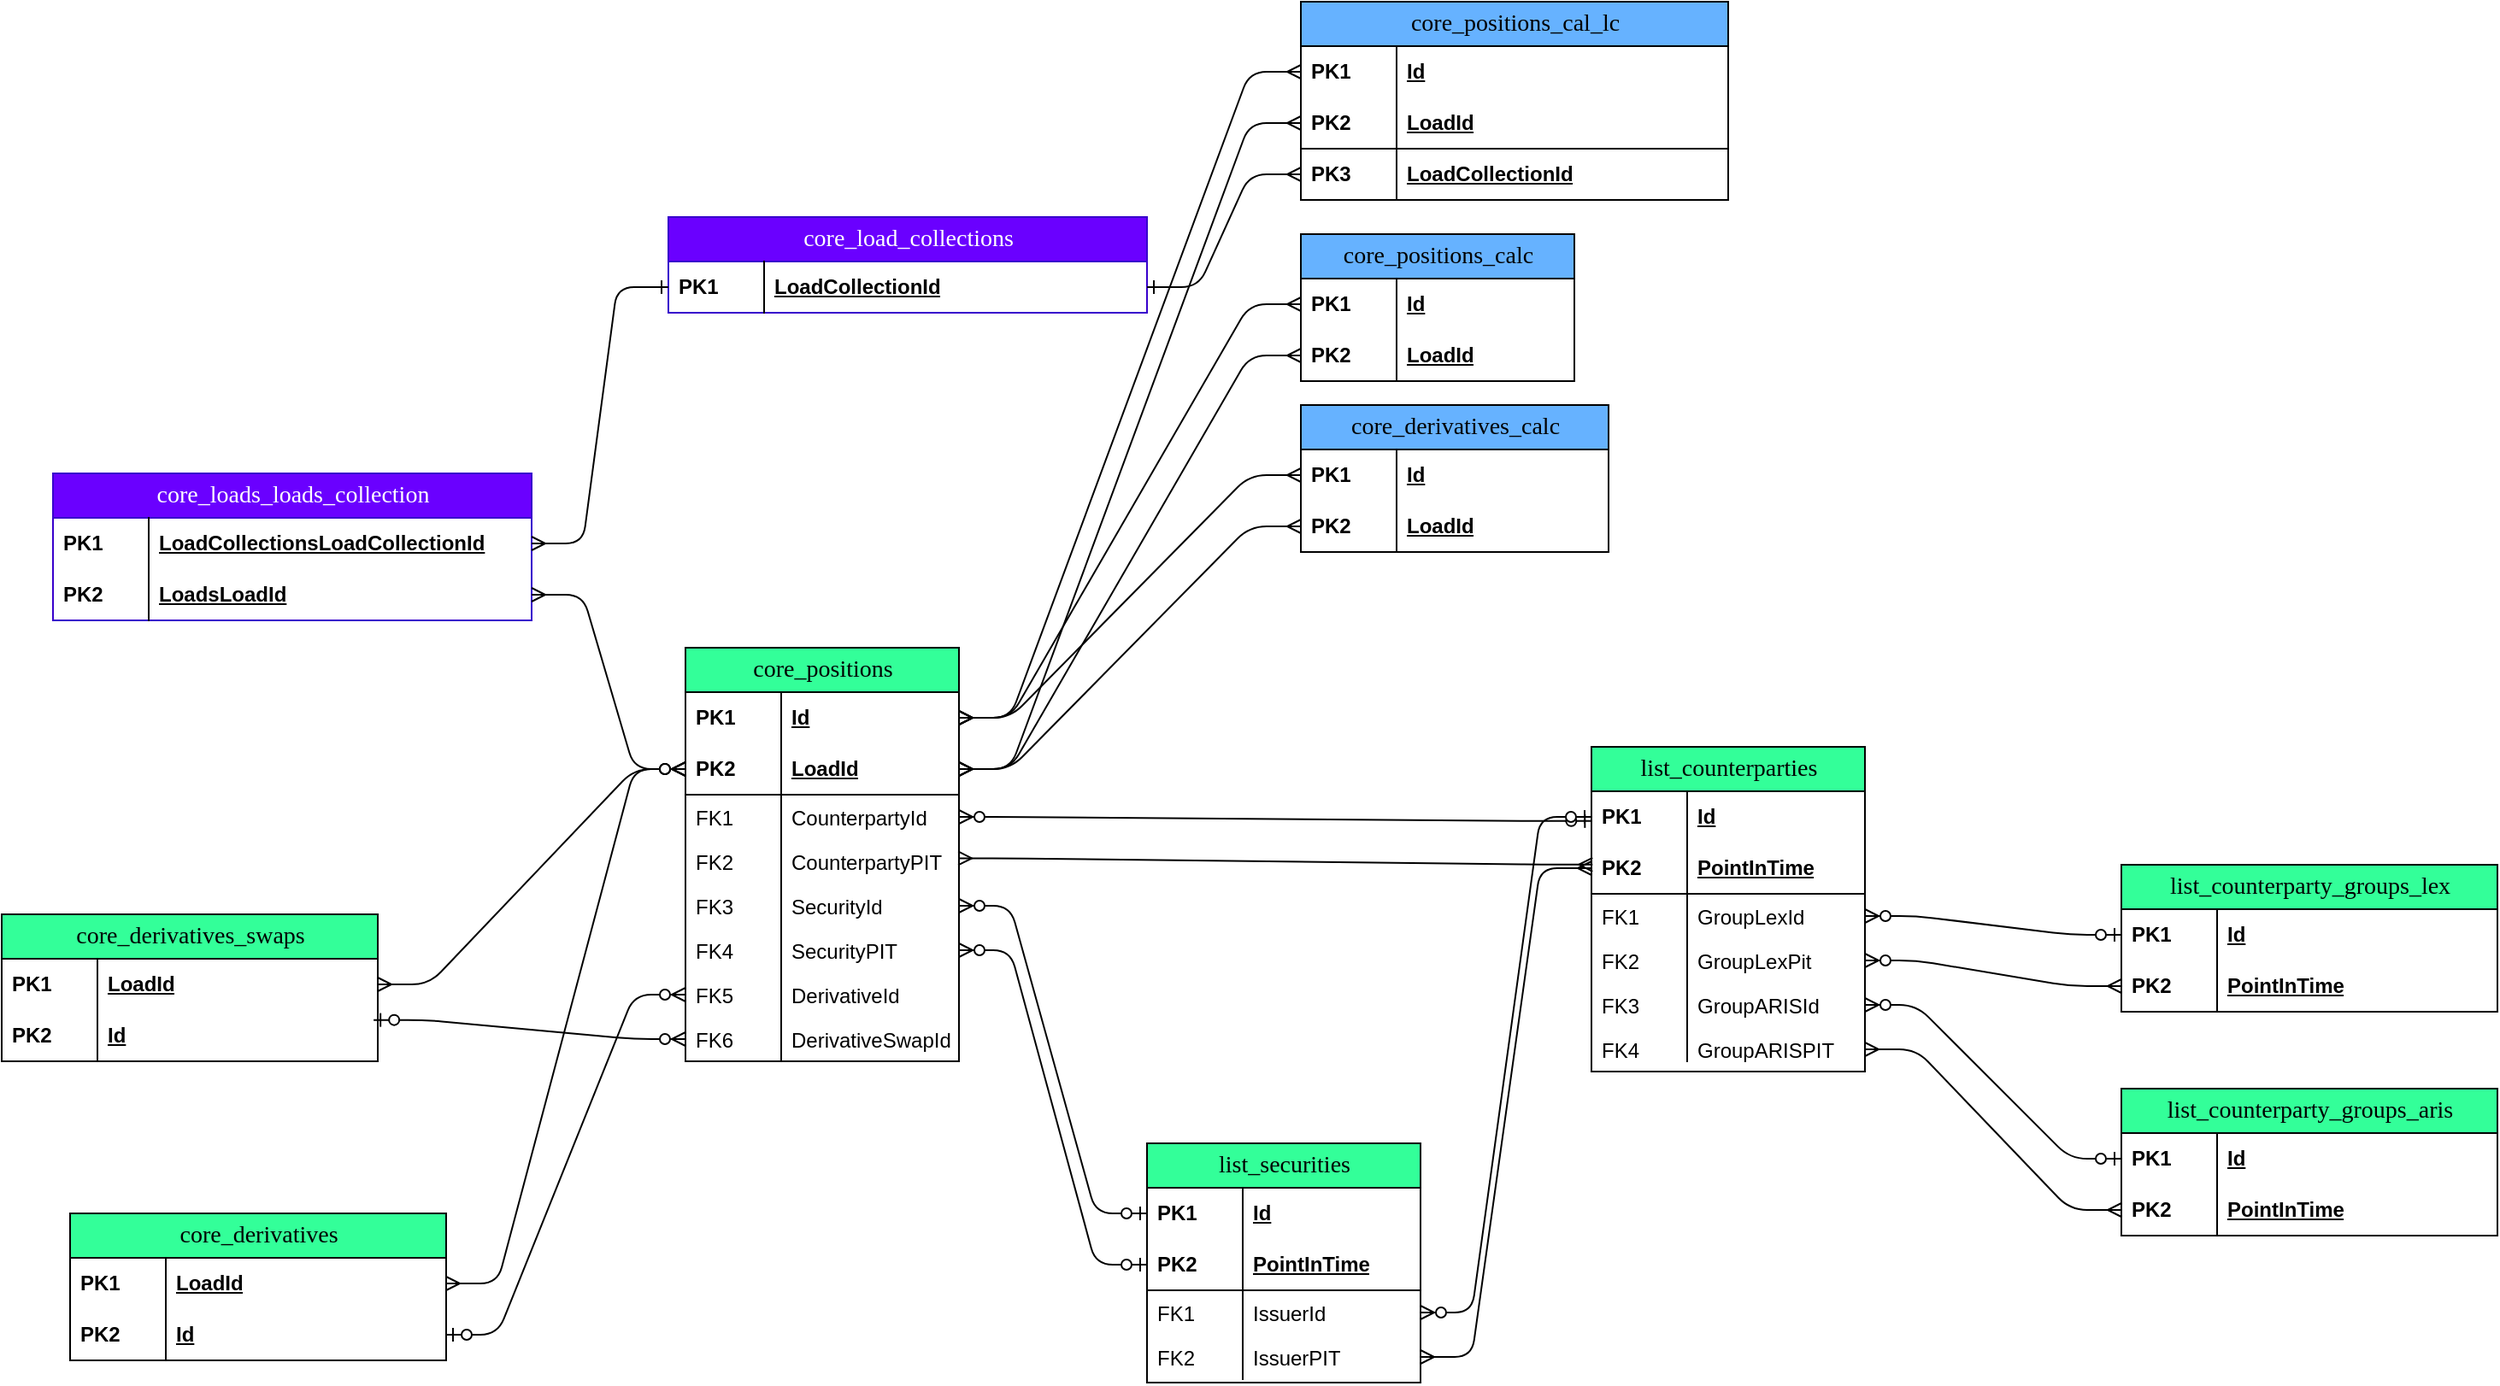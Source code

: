 <mxfile version="24.7.17">
  <diagram name="Page-1" id="e56a1550-8fbb-45ad-956c-1786394a9013">
    <mxGraphModel dx="1340" dy="2257" grid="1" gridSize="10" guides="1" tooltips="1" connect="1" arrows="1" fold="1" page="1" pageScale="1" pageWidth="1100" pageHeight="850" background="none" math="0" shadow="0">
      <root>
        <mxCell id="0" />
        <mxCell id="1" parent="0" />
        <mxCell id="2e49270ec7c68f3f-41" value="core_positions" style="swimlane;html=1;fontStyle=0;childLayout=stackLayout;horizontal=1;startSize=26;fillColor=#33FF99;horizontalStack=0;resizeParent=1;resizeLast=0;collapsible=1;marginBottom=0;swimlaneFillColor=#ffffff;align=center;rounded=0;shadow=0;comic=0;labelBackgroundColor=none;strokeWidth=1;fontFamily=Verdana;fontSize=14;fontColor=#000000;" parent="1" vertex="1">
          <mxGeometry x="1540" y="262" width="160" height="242" as="geometry" />
        </mxCell>
        <mxCell id="2e49270ec7c68f3f-42" value="Id" style="shape=partialRectangle;top=0;left=0;right=0;bottom=0;html=1;align=left;verticalAlign=middle;fillColor=none;spacingLeft=60;spacingRight=4;whiteSpace=wrap;overflow=hidden;rotatable=0;points=[[0,0.5],[1,0.5]];portConstraint=eastwest;dropTarget=0;fontStyle=5;fontColor=#000000;" parent="2e49270ec7c68f3f-41" vertex="1">
          <mxGeometry y="26" width="160" height="30" as="geometry" />
        </mxCell>
        <mxCell id="2e49270ec7c68f3f-43" value="PK1" style="shape=partialRectangle;fontStyle=1;top=0;left=0;bottom=0;html=1;fillColor=none;align=left;verticalAlign=middle;spacingLeft=4;spacingRight=4;whiteSpace=wrap;overflow=hidden;rotatable=0;points=[];portConstraint=eastwest;part=1;fontColor=#000000;" parent="2e49270ec7c68f3f-42" vertex="1" connectable="0">
          <mxGeometry width="56" height="30" as="geometry" />
        </mxCell>
        <mxCell id="2e49270ec7c68f3f-44" value="LoadId" style="shape=partialRectangle;top=0;left=0;right=0;bottom=1;html=1;align=left;verticalAlign=middle;fillColor=none;spacingLeft=60;spacingRight=4;whiteSpace=wrap;overflow=hidden;rotatable=0;points=[[0,0.5],[1,0.5]];portConstraint=eastwest;dropTarget=0;fontStyle=5;fontColor=#000000;" parent="2e49270ec7c68f3f-41" vertex="1">
          <mxGeometry y="56" width="160" height="30" as="geometry" />
        </mxCell>
        <mxCell id="2e49270ec7c68f3f-45" value="PK2" style="shape=partialRectangle;fontStyle=1;top=0;left=0;bottom=0;html=1;fillColor=none;align=left;verticalAlign=middle;spacingLeft=4;spacingRight=4;whiteSpace=wrap;overflow=hidden;rotatable=0;points=[];portConstraint=eastwest;part=1;fontColor=#000000;" parent="2e49270ec7c68f3f-44" vertex="1" connectable="0">
          <mxGeometry width="56" height="30" as="geometry" />
        </mxCell>
        <mxCell id="2e49270ec7c68f3f-46" value="CounterpartyId" style="shape=partialRectangle;top=0;left=0;right=0;bottom=0;html=1;align=left;verticalAlign=top;fillColor=none;spacingLeft=60;spacingRight=4;whiteSpace=wrap;overflow=hidden;rotatable=0;points=[[0,0.5],[1,0.5]];portConstraint=eastwest;dropTarget=0;fontColor=#000000;" parent="2e49270ec7c68f3f-41" vertex="1">
          <mxGeometry y="86" width="160" height="26" as="geometry" />
        </mxCell>
        <mxCell id="2e49270ec7c68f3f-47" value="FK1" style="shape=partialRectangle;top=0;left=0;bottom=0;html=1;fillColor=none;align=left;verticalAlign=top;spacingLeft=4;spacingRight=4;whiteSpace=wrap;overflow=hidden;rotatable=0;points=[];portConstraint=eastwest;part=1;fontColor=#000000;" parent="2e49270ec7c68f3f-46" vertex="1" connectable="0">
          <mxGeometry width="56" height="26" as="geometry" />
        </mxCell>
        <mxCell id="A28ZFPTotkePLK5dKC1e-8" value="CounterpartyPIT" style="shape=partialRectangle;top=0;left=0;right=0;bottom=0;html=1;align=left;verticalAlign=top;fillColor=none;spacingLeft=60;spacingRight=4;whiteSpace=wrap;overflow=hidden;rotatable=0;points=[[0,0.5],[1,0.5]];portConstraint=eastwest;dropTarget=0;fontColor=#000000;" parent="2e49270ec7c68f3f-41" vertex="1">
          <mxGeometry y="112" width="160" height="26" as="geometry" />
        </mxCell>
        <mxCell id="A28ZFPTotkePLK5dKC1e-9" value="FK2" style="shape=partialRectangle;top=0;left=0;bottom=0;html=1;fillColor=none;align=left;verticalAlign=top;spacingLeft=4;spacingRight=4;whiteSpace=wrap;overflow=hidden;rotatable=0;points=[];portConstraint=eastwest;part=1;fontColor=#000000;" parent="A28ZFPTotkePLK5dKC1e-8" vertex="1" connectable="0">
          <mxGeometry width="56" height="26" as="geometry" />
        </mxCell>
        <mxCell id="A28ZFPTotkePLK5dKC1e-10" value="SecurityId" style="shape=partialRectangle;top=0;left=0;right=0;bottom=0;html=1;align=left;verticalAlign=top;fillColor=none;spacingLeft=60;spacingRight=4;whiteSpace=wrap;overflow=hidden;rotatable=0;points=[[0,0.5],[1,0.5]];portConstraint=eastwest;dropTarget=0;fontColor=#000000;" parent="2e49270ec7c68f3f-41" vertex="1">
          <mxGeometry y="138" width="160" height="26" as="geometry" />
        </mxCell>
        <mxCell id="A28ZFPTotkePLK5dKC1e-11" value="FK3" style="shape=partialRectangle;top=0;left=0;bottom=0;html=1;fillColor=none;align=left;verticalAlign=top;spacingLeft=4;spacingRight=4;whiteSpace=wrap;overflow=hidden;rotatable=0;points=[];portConstraint=eastwest;part=1;fontColor=#000000;" parent="A28ZFPTotkePLK5dKC1e-10" vertex="1" connectable="0">
          <mxGeometry width="56" height="26" as="geometry" />
        </mxCell>
        <mxCell id="A28ZFPTotkePLK5dKC1e-12" value="SecurityPIT" style="shape=partialRectangle;top=0;left=0;right=0;bottom=0;html=1;align=left;verticalAlign=top;fillColor=none;spacingLeft=60;spacingRight=4;whiteSpace=wrap;overflow=hidden;rotatable=0;points=[[0,0.5],[1,0.5]];portConstraint=eastwest;dropTarget=0;fontColor=#000000;" parent="2e49270ec7c68f3f-41" vertex="1">
          <mxGeometry y="164" width="160" height="26" as="geometry" />
        </mxCell>
        <mxCell id="A28ZFPTotkePLK5dKC1e-13" value="FK4" style="shape=partialRectangle;top=0;left=0;bottom=0;html=1;fillColor=none;align=left;verticalAlign=top;spacingLeft=4;spacingRight=4;whiteSpace=wrap;overflow=hidden;rotatable=0;points=[];portConstraint=eastwest;part=1;fontColor=#000000;" parent="A28ZFPTotkePLK5dKC1e-12" vertex="1" connectable="0">
          <mxGeometry width="56" height="26" as="geometry" />
        </mxCell>
        <mxCell id="A28ZFPTotkePLK5dKC1e-14" value="DerivativeId" style="shape=partialRectangle;top=0;left=0;right=0;bottom=0;html=1;align=left;verticalAlign=top;fillColor=none;spacingLeft=60;spacingRight=4;whiteSpace=wrap;overflow=hidden;rotatable=0;points=[[0,0.5],[1,0.5]];portConstraint=eastwest;dropTarget=0;fontColor=#000000;" parent="2e49270ec7c68f3f-41" vertex="1">
          <mxGeometry y="190" width="160" height="26" as="geometry" />
        </mxCell>
        <mxCell id="A28ZFPTotkePLK5dKC1e-15" value="FK5" style="shape=partialRectangle;top=0;left=0;bottom=0;html=1;fillColor=none;align=left;verticalAlign=top;spacingLeft=4;spacingRight=4;whiteSpace=wrap;overflow=hidden;rotatable=0;points=[];portConstraint=eastwest;part=1;fontColor=#000000;" parent="A28ZFPTotkePLK5dKC1e-14" vertex="1" connectable="0">
          <mxGeometry width="56" height="26" as="geometry" />
        </mxCell>
        <mxCell id="A28ZFPTotkePLK5dKC1e-16" value="DerivativeSwapId" style="shape=partialRectangle;top=0;left=0;right=0;bottom=0;html=1;align=left;verticalAlign=top;fillColor=none;spacingLeft=60;spacingRight=4;whiteSpace=wrap;overflow=hidden;rotatable=0;points=[[0,0.5],[1,0.5]];portConstraint=eastwest;dropTarget=0;fontColor=#000000;" parent="2e49270ec7c68f3f-41" vertex="1">
          <mxGeometry y="216" width="160" height="26" as="geometry" />
        </mxCell>
        <mxCell id="A28ZFPTotkePLK5dKC1e-17" value="FK6" style="shape=partialRectangle;top=0;left=0;bottom=0;html=1;fillColor=none;align=left;verticalAlign=top;spacingLeft=4;spacingRight=4;whiteSpace=wrap;overflow=hidden;rotatable=0;points=[];portConstraint=eastwest;part=1;fontColor=#000000;" parent="A28ZFPTotkePLK5dKC1e-16" vertex="1" connectable="0">
          <mxGeometry width="56" height="26" as="geometry" />
        </mxCell>
        <mxCell id="A28ZFPTotkePLK5dKC1e-28" value="list_counterparties" style="swimlane;html=1;fontStyle=0;childLayout=stackLayout;horizontal=1;startSize=26;fillColor=#33FF99;horizontalStack=0;resizeParent=1;resizeLast=0;collapsible=1;marginBottom=0;swimlaneFillColor=#ffffff;align=center;rounded=0;shadow=0;comic=0;labelBackgroundColor=none;strokeWidth=1;fontFamily=Verdana;fontSize=14;fontColor=#000000;" parent="1" vertex="1">
          <mxGeometry x="2070" y="320" width="160" height="190" as="geometry" />
        </mxCell>
        <mxCell id="A28ZFPTotkePLK5dKC1e-29" value="Id" style="shape=partialRectangle;top=0;left=0;right=0;bottom=0;html=1;align=left;verticalAlign=middle;fillColor=none;spacingLeft=60;spacingRight=4;whiteSpace=wrap;overflow=hidden;rotatable=0;points=[[0,0.5],[1,0.5]];portConstraint=eastwest;dropTarget=0;fontStyle=5;fontColor=#000000;" parent="A28ZFPTotkePLK5dKC1e-28" vertex="1">
          <mxGeometry y="26" width="160" height="30" as="geometry" />
        </mxCell>
        <mxCell id="A28ZFPTotkePLK5dKC1e-30" value="PK1" style="shape=partialRectangle;fontStyle=1;top=0;left=0;bottom=0;html=1;fillColor=none;align=left;verticalAlign=middle;spacingLeft=4;spacingRight=4;whiteSpace=wrap;overflow=hidden;rotatable=0;points=[];portConstraint=eastwest;part=1;fontColor=#000000;" parent="A28ZFPTotkePLK5dKC1e-29" vertex="1" connectable="0">
          <mxGeometry width="56" height="30" as="geometry" />
        </mxCell>
        <mxCell id="A28ZFPTotkePLK5dKC1e-31" value="PointInTime" style="shape=partialRectangle;top=0;left=0;right=0;bottom=1;html=1;align=left;verticalAlign=middle;fillColor=none;spacingLeft=60;spacingRight=4;whiteSpace=wrap;overflow=hidden;rotatable=0;points=[[0,0.5],[1,0.5]];portConstraint=eastwest;dropTarget=0;fontStyle=5;fontColor=#000000;" parent="A28ZFPTotkePLK5dKC1e-28" vertex="1">
          <mxGeometry y="56" width="160" height="30" as="geometry" />
        </mxCell>
        <mxCell id="A28ZFPTotkePLK5dKC1e-32" value="PK2" style="shape=partialRectangle;fontStyle=1;top=0;left=0;bottom=0;html=1;fillColor=none;align=left;verticalAlign=middle;spacingLeft=4;spacingRight=4;whiteSpace=wrap;overflow=hidden;rotatable=0;points=[];portConstraint=eastwest;part=1;fontColor=#000000;" parent="A28ZFPTotkePLK5dKC1e-31" vertex="1" connectable="0">
          <mxGeometry width="56" height="30" as="geometry" />
        </mxCell>
        <mxCell id="A28ZFPTotkePLK5dKC1e-33" value="GroupLexId" style="shape=partialRectangle;top=0;left=0;right=0;bottom=0;html=1;align=left;verticalAlign=top;fillColor=none;spacingLeft=60;spacingRight=4;whiteSpace=wrap;overflow=hidden;rotatable=0;points=[[0,0.5],[1,0.5]];portConstraint=eastwest;dropTarget=0;fontColor=#000000;" parent="A28ZFPTotkePLK5dKC1e-28" vertex="1">
          <mxGeometry y="86" width="160" height="26" as="geometry" />
        </mxCell>
        <mxCell id="A28ZFPTotkePLK5dKC1e-34" value="FK1" style="shape=partialRectangle;top=0;left=0;bottom=0;html=1;fillColor=none;align=left;verticalAlign=top;spacingLeft=4;spacingRight=4;whiteSpace=wrap;overflow=hidden;rotatable=0;points=[];portConstraint=eastwest;part=1;fontColor=#000000;" parent="A28ZFPTotkePLK5dKC1e-33" vertex="1" connectable="0">
          <mxGeometry width="56" height="26" as="geometry" />
        </mxCell>
        <mxCell id="A28ZFPTotkePLK5dKC1e-35" value="GroupLexPit" style="shape=partialRectangle;top=0;left=0;right=0;bottom=0;html=1;align=left;verticalAlign=top;fillColor=none;spacingLeft=60;spacingRight=4;whiteSpace=wrap;overflow=hidden;rotatable=0;points=[[0,0.5],[1,0.5]];portConstraint=eastwest;dropTarget=0;fontColor=#000000;" parent="A28ZFPTotkePLK5dKC1e-28" vertex="1">
          <mxGeometry y="112" width="160" height="26" as="geometry" />
        </mxCell>
        <mxCell id="A28ZFPTotkePLK5dKC1e-36" value="FK2" style="shape=partialRectangle;top=0;left=0;bottom=0;html=1;fillColor=none;align=left;verticalAlign=top;spacingLeft=4;spacingRight=4;whiteSpace=wrap;overflow=hidden;rotatable=0;points=[];portConstraint=eastwest;part=1;fontColor=#000000;" parent="A28ZFPTotkePLK5dKC1e-35" vertex="1" connectable="0">
          <mxGeometry width="56" height="26" as="geometry" />
        </mxCell>
        <mxCell id="A28ZFPTotkePLK5dKC1e-37" value="GroupARISId" style="shape=partialRectangle;top=0;left=0;right=0;bottom=0;html=1;align=left;verticalAlign=top;fillColor=none;spacingLeft=60;spacingRight=4;whiteSpace=wrap;overflow=hidden;rotatable=0;points=[[0,0.5],[1,0.5]];portConstraint=eastwest;dropTarget=0;fontColor=#000000;" parent="A28ZFPTotkePLK5dKC1e-28" vertex="1">
          <mxGeometry y="138" width="160" height="26" as="geometry" />
        </mxCell>
        <mxCell id="A28ZFPTotkePLK5dKC1e-38" value="FK3" style="shape=partialRectangle;top=0;left=0;bottom=0;html=1;fillColor=none;align=left;verticalAlign=top;spacingLeft=4;spacingRight=4;whiteSpace=wrap;overflow=hidden;rotatable=0;points=[];portConstraint=eastwest;part=1;fontColor=#000000;" parent="A28ZFPTotkePLK5dKC1e-37" vertex="1" connectable="0">
          <mxGeometry width="56" height="26" as="geometry" />
        </mxCell>
        <mxCell id="A28ZFPTotkePLK5dKC1e-39" value="GroupARISPIT" style="shape=partialRectangle;top=0;left=0;right=0;bottom=0;html=1;align=left;verticalAlign=top;fillColor=none;spacingLeft=60;spacingRight=4;whiteSpace=wrap;overflow=hidden;rotatable=0;points=[[0,0.5],[1,0.5]];portConstraint=eastwest;dropTarget=0;fontColor=#000000;" parent="A28ZFPTotkePLK5dKC1e-28" vertex="1">
          <mxGeometry y="164" width="160" height="26" as="geometry" />
        </mxCell>
        <mxCell id="A28ZFPTotkePLK5dKC1e-40" value="FK4" style="shape=partialRectangle;top=0;left=0;bottom=0;html=1;fillColor=none;align=left;verticalAlign=top;spacingLeft=4;spacingRight=4;whiteSpace=wrap;overflow=hidden;rotatable=0;points=[];portConstraint=eastwest;part=1;fontColor=#000000;" parent="A28ZFPTotkePLK5dKC1e-39" vertex="1" connectable="0">
          <mxGeometry width="56" height="20" as="geometry" />
        </mxCell>
        <mxCell id="A28ZFPTotkePLK5dKC1e-45" value="" style="edgeStyle=entityRelationEdgeStyle;html=1;endArrow=ERzeroToMany;startArrow=ERzeroToOne;labelBackgroundColor=none;fontFamily=Verdana;fontSize=14;fontColor=#000000;entryX=1;entryY=0.5;entryDx=0;entryDy=0;exitX=0.001;exitY=0.581;exitDx=0;exitDy=0;exitPerimeter=0;" parent="1" source="A28ZFPTotkePLK5dKC1e-29" target="2e49270ec7c68f3f-46" edge="1">
          <mxGeometry width="100" height="100" relative="1" as="geometry">
            <mxPoint x="2010" y="361" as="sourcePoint" />
            <mxPoint x="1710" y="397" as="targetPoint" />
            <Array as="points">
              <mxPoint x="1990" y="320" />
            </Array>
          </mxGeometry>
        </mxCell>
        <mxCell id="A28ZFPTotkePLK5dKC1e-46" value="" style="edgeStyle=entityRelationEdgeStyle;html=1;endArrow=ERmany;startArrow=ERmany;labelBackgroundColor=none;fontFamily=Verdana;fontSize=14;fontColor=#000000;entryX=0.997;entryY=0.432;entryDx=0;entryDy=0;exitX=0.004;exitY=0.43;exitDx=0;exitDy=0;entryPerimeter=0;exitPerimeter=0;endFill=0;startFill=0;" parent="1" source="A28ZFPTotkePLK5dKC1e-31" target="A28ZFPTotkePLK5dKC1e-8" edge="1">
          <mxGeometry width="100" height="100" relative="1" as="geometry">
            <mxPoint x="2130" y="331" as="sourcePoint" />
            <mxPoint x="1710" y="371" as="targetPoint" />
            <Array as="points">
              <mxPoint x="2000" y="330" />
            </Array>
          </mxGeometry>
        </mxCell>
        <mxCell id="A28ZFPTotkePLK5dKC1e-47" value="list_counterparty_groups_lex" style="swimlane;html=1;fontStyle=0;childLayout=stackLayout;horizontal=1;startSize=26;fillColor=#33FF99;horizontalStack=0;resizeParent=1;resizeLast=0;collapsible=1;marginBottom=0;swimlaneFillColor=#ffffff;align=center;rounded=0;shadow=0;comic=0;labelBackgroundColor=none;strokeWidth=1;fontFamily=Verdana;fontSize=14;fontColor=#000000;" parent="1" vertex="1">
          <mxGeometry x="2380" y="389" width="220" height="86" as="geometry" />
        </mxCell>
        <mxCell id="A28ZFPTotkePLK5dKC1e-48" value="Id" style="shape=partialRectangle;top=0;left=0;right=0;bottom=0;html=1;align=left;verticalAlign=middle;fillColor=none;spacingLeft=60;spacingRight=4;whiteSpace=wrap;overflow=hidden;rotatable=0;points=[[0,0.5],[1,0.5]];portConstraint=eastwest;dropTarget=0;fontStyle=5;fontColor=#000000;" parent="A28ZFPTotkePLK5dKC1e-47" vertex="1">
          <mxGeometry y="26" width="220" height="30" as="geometry" />
        </mxCell>
        <mxCell id="A28ZFPTotkePLK5dKC1e-49" value="PK1" style="shape=partialRectangle;fontStyle=1;top=0;left=0;bottom=0;html=1;fillColor=none;align=left;verticalAlign=middle;spacingLeft=4;spacingRight=4;whiteSpace=wrap;overflow=hidden;rotatable=0;points=[];portConstraint=eastwest;part=1;fontColor=#000000;" parent="A28ZFPTotkePLK5dKC1e-48" vertex="1" connectable="0">
          <mxGeometry width="56" height="30" as="geometry" />
        </mxCell>
        <mxCell id="A28ZFPTotkePLK5dKC1e-50" value="PointInTime" style="shape=partialRectangle;top=0;left=0;right=0;bottom=1;html=1;align=left;verticalAlign=middle;fillColor=none;spacingLeft=60;spacingRight=4;whiteSpace=wrap;overflow=hidden;rotatable=0;points=[[0,0.5],[1,0.5]];portConstraint=eastwest;dropTarget=0;fontStyle=5;fontColor=#000000;" parent="A28ZFPTotkePLK5dKC1e-47" vertex="1">
          <mxGeometry y="56" width="220" height="30" as="geometry" />
        </mxCell>
        <mxCell id="A28ZFPTotkePLK5dKC1e-51" value="PK2" style="shape=partialRectangle;fontStyle=1;top=0;left=0;bottom=0;html=1;fillColor=none;align=left;verticalAlign=middle;spacingLeft=4;spacingRight=4;whiteSpace=wrap;overflow=hidden;rotatable=0;points=[];portConstraint=eastwest;part=1;fontColor=#000000;" parent="A28ZFPTotkePLK5dKC1e-50" vertex="1" connectable="0">
          <mxGeometry width="56" height="30" as="geometry" />
        </mxCell>
        <mxCell id="A28ZFPTotkePLK5dKC1e-60" value="" style="edgeStyle=entityRelationEdgeStyle;html=1;endArrow=ERzeroToMany;startArrow=ERzeroToOne;labelBackgroundColor=none;fontFamily=Verdana;fontSize=14;fontColor=#000000;entryX=1;entryY=0.5;entryDx=0;entryDy=0;exitX=0;exitY=0.5;exitDx=0;exitDy=0;" parent="1" source="A28ZFPTotkePLK5dKC1e-48" target="A28ZFPTotkePLK5dKC1e-33" edge="1">
          <mxGeometry width="100" height="100" relative="1" as="geometry">
            <mxPoint x="2270" y="210" as="sourcePoint" />
            <mxPoint x="2040" y="214" as="targetPoint" />
            <Array as="points">
              <mxPoint x="2330" y="173" />
            </Array>
          </mxGeometry>
        </mxCell>
        <mxCell id="A28ZFPTotkePLK5dKC1e-61" value="" style="edgeStyle=entityRelationEdgeStyle;html=1;endArrow=ERzeroToMany;startArrow=ERmany;labelBackgroundColor=none;fontFamily=Verdana;fontSize=14;fontColor=#000000;entryX=1;entryY=0.5;entryDx=0;entryDy=0;exitX=0;exitY=0.5;exitDx=0;exitDy=0;startFill=0;" parent="1" source="A28ZFPTotkePLK5dKC1e-50" target="A28ZFPTotkePLK5dKC1e-35" edge="1">
          <mxGeometry width="100" height="100" relative="1" as="geometry">
            <mxPoint x="2440" y="619" as="sourcePoint" />
            <mxPoint x="2150" y="602" as="targetPoint" />
            <Array as="points">
              <mxPoint x="2390" y="362" />
            </Array>
          </mxGeometry>
        </mxCell>
        <mxCell id="A28ZFPTotkePLK5dKC1e-62" value="list_counterparty_groups_aris" style="swimlane;html=1;fontStyle=0;childLayout=stackLayout;horizontal=1;startSize=26;fillColor=#33FF99;horizontalStack=0;resizeParent=1;resizeLast=0;collapsible=1;marginBottom=0;swimlaneFillColor=#ffffff;align=center;rounded=0;shadow=0;comic=0;labelBackgroundColor=none;strokeWidth=1;fontFamily=Verdana;fontSize=14;fontColor=#000000;" parent="1" vertex="1">
          <mxGeometry x="2380" y="520" width="220" height="86" as="geometry" />
        </mxCell>
        <mxCell id="A28ZFPTotkePLK5dKC1e-63" value="Id" style="shape=partialRectangle;top=0;left=0;right=0;bottom=0;html=1;align=left;verticalAlign=middle;fillColor=none;spacingLeft=60;spacingRight=4;whiteSpace=wrap;overflow=hidden;rotatable=0;points=[[0,0.5],[1,0.5]];portConstraint=eastwest;dropTarget=0;fontStyle=5;fontColor=#000000;" parent="A28ZFPTotkePLK5dKC1e-62" vertex="1">
          <mxGeometry y="26" width="220" height="30" as="geometry" />
        </mxCell>
        <mxCell id="A28ZFPTotkePLK5dKC1e-64" value="PK1" style="shape=partialRectangle;fontStyle=1;top=0;left=0;bottom=0;html=1;fillColor=none;align=left;verticalAlign=middle;spacingLeft=4;spacingRight=4;whiteSpace=wrap;overflow=hidden;rotatable=0;points=[];portConstraint=eastwest;part=1;fontColor=#000000;" parent="A28ZFPTotkePLK5dKC1e-63" vertex="1" connectable="0">
          <mxGeometry width="56" height="30" as="geometry" />
        </mxCell>
        <mxCell id="A28ZFPTotkePLK5dKC1e-65" value="PointInTime" style="shape=partialRectangle;top=0;left=0;right=0;bottom=1;html=1;align=left;verticalAlign=middle;fillColor=none;spacingLeft=60;spacingRight=4;whiteSpace=wrap;overflow=hidden;rotatable=0;points=[[0,0.5],[1,0.5]];portConstraint=eastwest;dropTarget=0;fontStyle=5;fontColor=#000000;" parent="A28ZFPTotkePLK5dKC1e-62" vertex="1">
          <mxGeometry y="56" width="220" height="30" as="geometry" />
        </mxCell>
        <mxCell id="A28ZFPTotkePLK5dKC1e-66" value="PK2" style="shape=partialRectangle;fontStyle=1;top=0;left=0;bottom=0;html=1;fillColor=none;align=left;verticalAlign=middle;spacingLeft=4;spacingRight=4;whiteSpace=wrap;overflow=hidden;rotatable=0;points=[];portConstraint=eastwest;part=1;fontColor=#000000;" parent="A28ZFPTotkePLK5dKC1e-65" vertex="1" connectable="0">
          <mxGeometry width="56" height="30" as="geometry" />
        </mxCell>
        <mxCell id="A28ZFPTotkePLK5dKC1e-67" value="" style="edgeStyle=entityRelationEdgeStyle;html=1;endArrow=ERzeroToMany;startArrow=ERzeroToOne;labelBackgroundColor=none;fontFamily=Verdana;fontSize=14;fontColor=#000000;entryX=1;entryY=0.5;entryDx=0;entryDy=0;exitX=0;exitY=0.5;exitDx=0;exitDy=0;" parent="1" source="A28ZFPTotkePLK5dKC1e-63" target="A28ZFPTotkePLK5dKC1e-37" edge="1">
          <mxGeometry width="100" height="100" relative="1" as="geometry">
            <mxPoint x="2390" y="470" as="sourcePoint" />
            <mxPoint x="2100" y="449" as="targetPoint" />
            <Array as="points">
              <mxPoint x="2400" y="372" />
            </Array>
          </mxGeometry>
        </mxCell>
        <mxCell id="A28ZFPTotkePLK5dKC1e-68" value="" style="edgeStyle=entityRelationEdgeStyle;html=1;endArrow=ERmany;startArrow=ERmany;labelBackgroundColor=none;fontFamily=Verdana;fontSize=14;fontColor=#000000;entryX=1;entryY=0.5;entryDx=0;entryDy=0;exitX=0;exitY=0.5;exitDx=0;exitDy=0;endFill=0;startFill=0;" parent="1" source="A28ZFPTotkePLK5dKC1e-65" target="A28ZFPTotkePLK5dKC1e-39" edge="1">
          <mxGeometry width="100" height="100" relative="1" as="geometry">
            <mxPoint x="2390" y="571" as="sourcePoint" />
            <mxPoint x="2100" y="475" as="targetPoint" />
            <Array as="points">
              <mxPoint x="2410" y="382" />
            </Array>
          </mxGeometry>
        </mxCell>
        <mxCell id="A28ZFPTotkePLK5dKC1e-69" value="list_securities" style="swimlane;html=1;fontStyle=0;childLayout=stackLayout;horizontal=1;startSize=26;fillColor=#33FF99;horizontalStack=0;resizeParent=1;resizeLast=0;collapsible=1;marginBottom=0;swimlaneFillColor=#ffffff;align=center;rounded=0;shadow=0;comic=0;labelBackgroundColor=none;strokeWidth=1;fontFamily=Verdana;fontSize=14;fontColor=#000000;" parent="1" vertex="1">
          <mxGeometry x="1810" y="552" width="160" height="140" as="geometry" />
        </mxCell>
        <mxCell id="A28ZFPTotkePLK5dKC1e-70" value="Id" style="shape=partialRectangle;top=0;left=0;right=0;bottom=0;html=1;align=left;verticalAlign=middle;fillColor=none;spacingLeft=60;spacingRight=4;whiteSpace=wrap;overflow=hidden;rotatable=0;points=[[0,0.5],[1,0.5]];portConstraint=eastwest;dropTarget=0;fontStyle=5;fontColor=#000000;" parent="A28ZFPTotkePLK5dKC1e-69" vertex="1">
          <mxGeometry y="26" width="160" height="30" as="geometry" />
        </mxCell>
        <mxCell id="A28ZFPTotkePLK5dKC1e-71" value="PK1" style="shape=partialRectangle;fontStyle=1;top=0;left=0;bottom=0;html=1;fillColor=none;align=left;verticalAlign=middle;spacingLeft=4;spacingRight=4;whiteSpace=wrap;overflow=hidden;rotatable=0;points=[];portConstraint=eastwest;part=1;fontColor=#000000;" parent="A28ZFPTotkePLK5dKC1e-70" vertex="1" connectable="0">
          <mxGeometry width="56" height="30" as="geometry" />
        </mxCell>
        <mxCell id="A28ZFPTotkePLK5dKC1e-72" value="PointInTime" style="shape=partialRectangle;top=0;left=0;right=0;bottom=1;html=1;align=left;verticalAlign=middle;fillColor=none;spacingLeft=60;spacingRight=4;whiteSpace=wrap;overflow=hidden;rotatable=0;points=[[0,0.5],[1,0.5]];portConstraint=eastwest;dropTarget=0;fontStyle=5;fontColor=#000000;" parent="A28ZFPTotkePLK5dKC1e-69" vertex="1">
          <mxGeometry y="56" width="160" height="30" as="geometry" />
        </mxCell>
        <mxCell id="A28ZFPTotkePLK5dKC1e-73" value="PK2" style="shape=partialRectangle;fontStyle=1;top=0;left=0;bottom=0;html=1;fillColor=none;align=left;verticalAlign=middle;spacingLeft=4;spacingRight=4;whiteSpace=wrap;overflow=hidden;rotatable=0;points=[];portConstraint=eastwest;part=1;fontColor=#000000;" parent="A28ZFPTotkePLK5dKC1e-72" vertex="1" connectable="0">
          <mxGeometry width="56" height="30" as="geometry" />
        </mxCell>
        <mxCell id="A28ZFPTotkePLK5dKC1e-74" value="IssuerId" style="shape=partialRectangle;top=0;left=0;right=0;bottom=0;html=1;align=left;verticalAlign=top;fillColor=none;spacingLeft=60;spacingRight=4;whiteSpace=wrap;overflow=hidden;rotatable=0;points=[[0,0.5],[1,0.5]];portConstraint=eastwest;dropTarget=0;fontColor=#000000;" parent="A28ZFPTotkePLK5dKC1e-69" vertex="1">
          <mxGeometry y="86" width="160" height="26" as="geometry" />
        </mxCell>
        <mxCell id="A28ZFPTotkePLK5dKC1e-75" value="FK1" style="shape=partialRectangle;top=0;left=0;bottom=0;html=1;fillColor=none;align=left;verticalAlign=top;spacingLeft=4;spacingRight=4;whiteSpace=wrap;overflow=hidden;rotatable=0;points=[];portConstraint=eastwest;part=1;fontColor=#000000;" parent="A28ZFPTotkePLK5dKC1e-74" vertex="1" connectable="0">
          <mxGeometry width="56" height="26" as="geometry" />
        </mxCell>
        <mxCell id="A28ZFPTotkePLK5dKC1e-76" value="IssuerPIT" style="shape=partialRectangle;top=0;left=0;right=0;bottom=0;html=1;align=left;verticalAlign=top;fillColor=none;spacingLeft=60;spacingRight=4;whiteSpace=wrap;overflow=hidden;rotatable=0;points=[[0,0.5],[1,0.5]];portConstraint=eastwest;dropTarget=0;fontColor=#000000;" parent="A28ZFPTotkePLK5dKC1e-69" vertex="1">
          <mxGeometry y="112" width="160" height="26" as="geometry" />
        </mxCell>
        <mxCell id="A28ZFPTotkePLK5dKC1e-77" value="FK2" style="shape=partialRectangle;top=0;left=0;bottom=0;html=1;fillColor=none;align=left;verticalAlign=top;spacingLeft=4;spacingRight=4;whiteSpace=wrap;overflow=hidden;rotatable=0;points=[];portConstraint=eastwest;part=1;fontColor=#000000;" parent="A28ZFPTotkePLK5dKC1e-76" vertex="1" connectable="0">
          <mxGeometry width="56" height="26" as="geometry" />
        </mxCell>
        <mxCell id="A28ZFPTotkePLK5dKC1e-82" value="" style="edgeStyle=entityRelationEdgeStyle;html=1;endArrow=ERzeroToMany;startArrow=ERzeroToOne;labelBackgroundColor=none;fontFamily=Verdana;fontSize=14;fontColor=#000000;entryX=1;entryY=0.5;entryDx=0;entryDy=0;exitX=0;exitY=0.5;exitDx=0;exitDy=0;" parent="1" source="A28ZFPTotkePLK5dKC1e-70" target="A28ZFPTotkePLK5dKC1e-10" edge="1">
          <mxGeometry width="100" height="100" relative="1" as="geometry">
            <mxPoint x="1970" y="430" as="sourcePoint" />
            <mxPoint x="1740" y="434" as="targetPoint" />
            <Array as="points">
              <mxPoint x="2030" y="393" />
            </Array>
          </mxGeometry>
        </mxCell>
        <mxCell id="A28ZFPTotkePLK5dKC1e-83" value="" style="edgeStyle=entityRelationEdgeStyle;html=1;endArrow=ERzeroToMany;startArrow=ERzeroToOne;labelBackgroundColor=none;fontFamily=Verdana;fontSize=14;fontColor=#000000;entryX=1;entryY=0.5;entryDx=0;entryDy=0;exitX=0;exitY=0.5;exitDx=0;exitDy=0;" parent="1" source="A28ZFPTotkePLK5dKC1e-72" target="A28ZFPTotkePLK5dKC1e-12" edge="1">
          <mxGeometry width="100" height="100" relative="1" as="geometry">
            <mxPoint x="1780" y="607" as="sourcePoint" />
            <mxPoint x="1710" y="423" as="targetPoint" />
            <Array as="points">
              <mxPoint x="2040" y="403" />
            </Array>
          </mxGeometry>
        </mxCell>
        <mxCell id="A28ZFPTotkePLK5dKC1e-84" value="" style="edgeStyle=entityRelationEdgeStyle;html=1;endArrow=ERzeroToMany;startArrow=ERzeroToOne;labelBackgroundColor=none;fontFamily=Verdana;fontSize=14;fontColor=#000000;exitX=0;exitY=0.5;exitDx=0;exitDy=0;" parent="1" source="A28ZFPTotkePLK5dKC1e-29" target="A28ZFPTotkePLK5dKC1e-74" edge="1">
          <mxGeometry width="100" height="100" relative="1" as="geometry">
            <mxPoint x="1820" y="603" as="sourcePoint" />
            <mxPoint x="1710" y="423" as="targetPoint" />
            <Array as="points">
              <mxPoint x="2040" y="403" />
            </Array>
          </mxGeometry>
        </mxCell>
        <mxCell id="A28ZFPTotkePLK5dKC1e-85" value="" style="edgeStyle=entityRelationEdgeStyle;html=1;endArrow=ERmany;startArrow=ERmany;labelBackgroundColor=none;fontFamily=Verdana;fontSize=14;fontColor=#000000;entryX=1;entryY=0.5;entryDx=0;entryDy=0;exitX=0;exitY=0.5;exitDx=0;exitDy=0;endFill=0;startFill=0;" parent="1" source="A28ZFPTotkePLK5dKC1e-31" target="A28ZFPTotkePLK5dKC1e-76" edge="1">
          <mxGeometry width="100" height="100" relative="1" as="geometry">
            <mxPoint x="2040" y="371" as="sourcePoint" />
            <mxPoint x="1980" y="603" as="targetPoint" />
            <Array as="points">
              <mxPoint x="2050" y="413" />
            </Array>
          </mxGeometry>
        </mxCell>
        <mxCell id="A28ZFPTotkePLK5dKC1e-86" value="core_derivatives_swaps" style="swimlane;html=1;fontStyle=0;childLayout=stackLayout;horizontal=1;startSize=26;fillColor=#33FF99;horizontalStack=0;resizeParent=1;resizeLast=0;collapsible=1;marginBottom=0;swimlaneFillColor=#ffffff;align=center;rounded=0;shadow=0;comic=0;labelBackgroundColor=none;strokeWidth=1;fontFamily=Verdana;fontSize=14;fontColor=#000000;" parent="1" vertex="1">
          <mxGeometry x="1140" y="418" width="220" height="86" as="geometry" />
        </mxCell>
        <mxCell id="A28ZFPTotkePLK5dKC1e-87" value="LoadId" style="shape=partialRectangle;top=0;left=0;right=0;bottom=0;html=1;align=left;verticalAlign=middle;fillColor=none;spacingLeft=60;spacingRight=4;whiteSpace=wrap;overflow=hidden;rotatable=0;points=[[0,0.5],[1,0.5]];portConstraint=eastwest;dropTarget=0;fontStyle=5;fontColor=#000000;" parent="A28ZFPTotkePLK5dKC1e-86" vertex="1">
          <mxGeometry y="26" width="220" height="30" as="geometry" />
        </mxCell>
        <mxCell id="A28ZFPTotkePLK5dKC1e-88" value="PK1" style="shape=partialRectangle;fontStyle=1;top=0;left=0;bottom=0;html=1;fillColor=none;align=left;verticalAlign=middle;spacingLeft=4;spacingRight=4;whiteSpace=wrap;overflow=hidden;rotatable=0;points=[];portConstraint=eastwest;part=1;fontColor=#000000;" parent="A28ZFPTotkePLK5dKC1e-87" vertex="1" connectable="0">
          <mxGeometry width="56" height="30" as="geometry" />
        </mxCell>
        <mxCell id="A28ZFPTotkePLK5dKC1e-89" value="Id" style="shape=partialRectangle;top=0;left=0;right=0;bottom=1;html=1;align=left;verticalAlign=middle;fillColor=none;spacingLeft=60;spacingRight=4;whiteSpace=wrap;overflow=hidden;rotatable=0;points=[[0,0.5],[1,0.5]];portConstraint=eastwest;dropTarget=0;fontStyle=5;fontColor=#000000;" parent="A28ZFPTotkePLK5dKC1e-86" vertex="1">
          <mxGeometry y="56" width="220" height="30" as="geometry" />
        </mxCell>
        <mxCell id="A28ZFPTotkePLK5dKC1e-90" value="PK2" style="shape=partialRectangle;fontStyle=1;top=0;left=0;bottom=0;html=1;fillColor=none;align=left;verticalAlign=middle;spacingLeft=4;spacingRight=4;whiteSpace=wrap;overflow=hidden;rotatable=0;points=[];portConstraint=eastwest;part=1;fontColor=#000000;" parent="A28ZFPTotkePLK5dKC1e-89" vertex="1" connectable="0">
          <mxGeometry width="56" height="30" as="geometry" />
        </mxCell>
        <mxCell id="A28ZFPTotkePLK5dKC1e-95" value="" style="edgeStyle=entityRelationEdgeStyle;html=1;endArrow=ERzeroToMany;startArrow=ERzeroToOne;labelBackgroundColor=none;fontFamily=Verdana;fontSize=14;fontColor=#000000;entryX=0;entryY=0.5;entryDx=0;entryDy=0;exitX=0.989;exitY=0.194;exitDx=0;exitDy=0;exitPerimeter=0;" parent="1" source="A28ZFPTotkePLK5dKC1e-89" target="A28ZFPTotkePLK5dKC1e-16" edge="1">
          <mxGeometry width="100" height="100" relative="1" as="geometry">
            <mxPoint x="1660" y="799" as="sourcePoint" />
            <mxPoint x="1550" y="619" as="targetPoint" />
            <Array as="points">
              <mxPoint x="1880" y="599" />
            </Array>
          </mxGeometry>
        </mxCell>
        <mxCell id="A28ZFPTotkePLK5dKC1e-96" value="" style="edgeStyle=entityRelationEdgeStyle;html=1;endArrow=ERzeroToMany;startArrow=ERmany;labelBackgroundColor=none;fontFamily=Verdana;fontSize=14;fontColor=#000000;entryX=0;entryY=0.5;entryDx=0;entryDy=0;exitX=1;exitY=0.5;exitDx=0;exitDy=0;startFill=0;" parent="1" source="A28ZFPTotkePLK5dKC1e-87" target="2e49270ec7c68f3f-44" edge="1">
          <mxGeometry width="100" height="100" relative="1" as="geometry">
            <mxPoint x="1409" y="410" as="sourcePoint" />
            <mxPoint x="1550" y="475" as="targetPoint" />
            <Array as="points">
              <mxPoint x="1890" y="609" />
            </Array>
          </mxGeometry>
        </mxCell>
        <mxCell id="A28ZFPTotkePLK5dKC1e-106" value="core_derivatives" style="swimlane;html=1;fontStyle=0;childLayout=stackLayout;horizontal=1;startSize=26;fillColor=#33FF99;horizontalStack=0;resizeParent=1;resizeLast=0;collapsible=1;marginBottom=0;swimlaneFillColor=#ffffff;align=center;rounded=0;shadow=0;comic=0;labelBackgroundColor=none;strokeWidth=1;fontFamily=Verdana;fontSize=14;fontColor=#000000;" parent="1" vertex="1">
          <mxGeometry x="1180" y="593" width="220" height="86" as="geometry" />
        </mxCell>
        <mxCell id="A28ZFPTotkePLK5dKC1e-107" value="LoadId" style="shape=partialRectangle;top=0;left=0;right=0;bottom=0;html=1;align=left;verticalAlign=middle;fillColor=none;spacingLeft=60;spacingRight=4;whiteSpace=wrap;overflow=hidden;rotatable=0;points=[[0,0.5],[1,0.5]];portConstraint=eastwest;dropTarget=0;fontStyle=5;fontColor=#000000;" parent="A28ZFPTotkePLK5dKC1e-106" vertex="1">
          <mxGeometry y="26" width="220" height="30" as="geometry" />
        </mxCell>
        <mxCell id="A28ZFPTotkePLK5dKC1e-108" value="PK1" style="shape=partialRectangle;fontStyle=1;top=0;left=0;bottom=0;html=1;fillColor=none;align=left;verticalAlign=middle;spacingLeft=4;spacingRight=4;whiteSpace=wrap;overflow=hidden;rotatable=0;points=[];portConstraint=eastwest;part=1;fontColor=#000000;" parent="A28ZFPTotkePLK5dKC1e-107" vertex="1" connectable="0">
          <mxGeometry width="56" height="30" as="geometry" />
        </mxCell>
        <mxCell id="A28ZFPTotkePLK5dKC1e-109" value="Id" style="shape=partialRectangle;top=0;left=0;right=0;bottom=1;html=1;align=left;verticalAlign=middle;fillColor=none;spacingLeft=60;spacingRight=4;whiteSpace=wrap;overflow=hidden;rotatable=0;points=[[0,0.5],[1,0.5]];portConstraint=eastwest;dropTarget=0;fontStyle=5;fontColor=#000000;" parent="A28ZFPTotkePLK5dKC1e-106" vertex="1">
          <mxGeometry y="56" width="220" height="30" as="geometry" />
        </mxCell>
        <mxCell id="A28ZFPTotkePLK5dKC1e-110" value="PK2" style="shape=partialRectangle;fontStyle=1;top=0;left=0;bottom=0;html=1;fillColor=none;align=left;verticalAlign=middle;spacingLeft=4;spacingRight=4;whiteSpace=wrap;overflow=hidden;rotatable=0;points=[];portConstraint=eastwest;part=1;fontColor=#000000;" parent="A28ZFPTotkePLK5dKC1e-109" vertex="1" connectable="0">
          <mxGeometry width="56" height="30" as="geometry" />
        </mxCell>
        <mxCell id="A28ZFPTotkePLK5dKC1e-111" value="" style="edgeStyle=entityRelationEdgeStyle;html=1;endArrow=ERzeroToMany;startArrow=ERmany;labelBackgroundColor=none;fontFamily=Verdana;fontSize=14;fontColor=#000000;entryX=0;entryY=0.5;entryDx=0;entryDy=0;exitX=1;exitY=0.5;exitDx=0;exitDy=0;startFill=0;" parent="1" source="A28ZFPTotkePLK5dKC1e-107" target="2e49270ec7c68f3f-44" edge="1">
          <mxGeometry width="100" height="100" relative="1" as="geometry">
            <mxPoint x="1370" y="469" as="sourcePoint" />
            <mxPoint x="1550" y="343" as="targetPoint" />
            <Array as="points">
              <mxPoint x="1900" y="619" />
            </Array>
          </mxGeometry>
        </mxCell>
        <mxCell id="A28ZFPTotkePLK5dKC1e-112" value="" style="edgeStyle=entityRelationEdgeStyle;html=1;endArrow=ERzeroToMany;startArrow=ERzeroToOne;labelBackgroundColor=none;fontFamily=Verdana;fontSize=14;fontColor=#000000;entryX=0;entryY=0.5;entryDx=0;entryDy=0;exitX=1;exitY=0.5;exitDx=0;exitDy=0;" parent="1" source="A28ZFPTotkePLK5dKC1e-109" target="A28ZFPTotkePLK5dKC1e-14" edge="1">
          <mxGeometry width="100" height="100" relative="1" as="geometry">
            <mxPoint x="1368" y="490" as="sourcePoint" />
            <mxPoint x="1550" y="501" as="targetPoint" />
            <Array as="points">
              <mxPoint x="1890" y="609" />
            </Array>
          </mxGeometry>
        </mxCell>
        <mxCell id="A28ZFPTotkePLK5dKC1e-113" value="core_positions_calc" style="swimlane;html=1;fontStyle=0;childLayout=stackLayout;horizontal=1;startSize=26;fillColor=#66B2FF;horizontalStack=0;resizeParent=1;resizeLast=0;collapsible=1;marginBottom=0;swimlaneFillColor=#ffffff;align=center;rounded=0;shadow=0;comic=0;labelBackgroundColor=none;strokeWidth=1;fontFamily=Verdana;fontSize=14;fontColor=#000000;" parent="1" vertex="1">
          <mxGeometry x="1900" y="20" width="160" height="86" as="geometry" />
        </mxCell>
        <mxCell id="A28ZFPTotkePLK5dKC1e-114" value="Id" style="shape=partialRectangle;top=0;left=0;right=0;bottom=0;html=1;align=left;verticalAlign=middle;fillColor=none;spacingLeft=60;spacingRight=4;whiteSpace=wrap;overflow=hidden;rotatable=0;points=[[0,0.5],[1,0.5]];portConstraint=eastwest;dropTarget=0;fontStyle=5;fontColor=#000000;" parent="A28ZFPTotkePLK5dKC1e-113" vertex="1">
          <mxGeometry y="26" width="160" height="30" as="geometry" />
        </mxCell>
        <mxCell id="A28ZFPTotkePLK5dKC1e-115" value="PK1" style="shape=partialRectangle;fontStyle=1;top=0;left=0;bottom=0;html=1;fillColor=none;align=left;verticalAlign=middle;spacingLeft=4;spacingRight=4;whiteSpace=wrap;overflow=hidden;rotatable=0;points=[];portConstraint=eastwest;part=1;fontColor=#000000;" parent="A28ZFPTotkePLK5dKC1e-114" vertex="1" connectable="0">
          <mxGeometry width="56" height="30" as="geometry" />
        </mxCell>
        <mxCell id="A28ZFPTotkePLK5dKC1e-116" value="LoadId" style="shape=partialRectangle;top=0;left=0;right=0;bottom=1;html=1;align=left;verticalAlign=middle;fillColor=none;spacingLeft=60;spacingRight=4;whiteSpace=wrap;overflow=hidden;rotatable=0;points=[[0,0.5],[1,0.5]];portConstraint=eastwest;dropTarget=0;fontStyle=5;fontColor=#000000;" parent="A28ZFPTotkePLK5dKC1e-113" vertex="1">
          <mxGeometry y="56" width="160" height="30" as="geometry" />
        </mxCell>
        <mxCell id="A28ZFPTotkePLK5dKC1e-117" value="PK2" style="shape=partialRectangle;fontStyle=1;top=0;left=0;bottom=0;html=1;fillColor=none;align=left;verticalAlign=middle;spacingLeft=4;spacingRight=4;whiteSpace=wrap;overflow=hidden;rotatable=0;points=[];portConstraint=eastwest;part=1;fontColor=#000000;" parent="A28ZFPTotkePLK5dKC1e-116" vertex="1" connectable="0">
          <mxGeometry width="56" height="30" as="geometry" />
        </mxCell>
        <mxCell id="A28ZFPTotkePLK5dKC1e-130" value="" style="edgeStyle=entityRelationEdgeStyle;html=1;endArrow=ERmany;startArrow=ERmany;labelBackgroundColor=none;fontFamily=Verdana;fontSize=14;fontColor=#000000;entryX=1;entryY=0.5;entryDx=0;entryDy=0;exitX=0;exitY=0.5;exitDx=0;exitDy=0;startFill=0;endFill=0;" parent="1" source="A28ZFPTotkePLK5dKC1e-114" target="2e49270ec7c68f3f-42" edge="1">
          <mxGeometry width="100" height="100" relative="1" as="geometry">
            <mxPoint x="2120" y="232" as="sourcePoint" />
            <mxPoint x="1750" y="230" as="targetPoint" />
            <Array as="points">
              <mxPoint x="2040" y="189" />
              <mxPoint x="1900" y="60" />
              <mxPoint x="1900" y="60" />
            </Array>
          </mxGeometry>
        </mxCell>
        <mxCell id="A28ZFPTotkePLK5dKC1e-132" value="" style="edgeStyle=entityRelationEdgeStyle;html=1;endArrow=ERmany;startArrow=ERmany;labelBackgroundColor=none;fontFamily=Verdana;fontSize=14;fontColor=#000000;entryX=1;entryY=0.5;entryDx=0;entryDy=0;exitX=0;exitY=0.5;exitDx=0;exitDy=0;startFill=0;endFill=0;" parent="1" source="A28ZFPTotkePLK5dKC1e-116" target="2e49270ec7c68f3f-44" edge="1">
          <mxGeometry width="100" height="100" relative="1" as="geometry">
            <mxPoint x="1910" y="71" as="sourcePoint" />
            <mxPoint x="1710" y="313" as="targetPoint" />
            <Array as="points">
              <mxPoint x="2050" y="199" />
              <mxPoint x="1910" y="70" />
              <mxPoint x="1910" y="70" />
            </Array>
          </mxGeometry>
        </mxCell>
        <mxCell id="A28ZFPTotkePLK5dKC1e-133" value="core_derivatives_calc" style="swimlane;html=1;fontStyle=0;childLayout=stackLayout;horizontal=1;startSize=26;fillColor=#66B2FF;horizontalStack=0;resizeParent=1;resizeLast=0;collapsible=1;marginBottom=0;swimlaneFillColor=#ffffff;align=center;rounded=0;shadow=0;comic=0;labelBackgroundColor=none;strokeWidth=1;fontFamily=Verdana;fontSize=14;fontColor=#000000;" parent="1" vertex="1">
          <mxGeometry x="1900" y="120" width="180" height="86" as="geometry" />
        </mxCell>
        <mxCell id="A28ZFPTotkePLK5dKC1e-134" value="Id" style="shape=partialRectangle;top=0;left=0;right=0;bottom=0;html=1;align=left;verticalAlign=middle;fillColor=none;spacingLeft=60;spacingRight=4;whiteSpace=wrap;overflow=hidden;rotatable=0;points=[[0,0.5],[1,0.5]];portConstraint=eastwest;dropTarget=0;fontStyle=5;fontColor=#000000;" parent="A28ZFPTotkePLK5dKC1e-133" vertex="1">
          <mxGeometry y="26" width="180" height="30" as="geometry" />
        </mxCell>
        <mxCell id="A28ZFPTotkePLK5dKC1e-135" value="PK1" style="shape=partialRectangle;fontStyle=1;top=0;left=0;bottom=0;html=1;fillColor=none;align=left;verticalAlign=middle;spacingLeft=4;spacingRight=4;whiteSpace=wrap;overflow=hidden;rotatable=0;points=[];portConstraint=eastwest;part=1;fontColor=#000000;" parent="A28ZFPTotkePLK5dKC1e-134" vertex="1" connectable="0">
          <mxGeometry width="56" height="30" as="geometry" />
        </mxCell>
        <mxCell id="A28ZFPTotkePLK5dKC1e-136" value="LoadId" style="shape=partialRectangle;top=0;left=0;right=0;bottom=1;html=1;align=left;verticalAlign=middle;fillColor=none;spacingLeft=60;spacingRight=4;whiteSpace=wrap;overflow=hidden;rotatable=0;points=[[0,0.5],[1,0.5]];portConstraint=eastwest;dropTarget=0;fontStyle=5;fontColor=#000000;" parent="A28ZFPTotkePLK5dKC1e-133" vertex="1">
          <mxGeometry y="56" width="180" height="30" as="geometry" />
        </mxCell>
        <mxCell id="A28ZFPTotkePLK5dKC1e-137" value="PK2" style="shape=partialRectangle;fontStyle=1;top=0;left=0;bottom=0;html=1;fillColor=none;align=left;verticalAlign=middle;spacingLeft=4;spacingRight=4;whiteSpace=wrap;overflow=hidden;rotatable=0;points=[];portConstraint=eastwest;part=1;fontColor=#000000;" parent="A28ZFPTotkePLK5dKC1e-136" vertex="1" connectable="0">
          <mxGeometry width="56" height="30" as="geometry" />
        </mxCell>
        <mxCell id="A28ZFPTotkePLK5dKC1e-138" value="" style="edgeStyle=entityRelationEdgeStyle;html=1;endArrow=ERmany;startArrow=ERmany;labelBackgroundColor=none;fontFamily=Verdana;fontSize=14;fontColor=#000000;entryX=1;entryY=0.5;entryDx=0;entryDy=0;exitX=0;exitY=0.5;exitDx=0;exitDy=0;startFill=0;endFill=0;" parent="1" source="A28ZFPTotkePLK5dKC1e-134" target="2e49270ec7c68f3f-42" edge="1">
          <mxGeometry width="100" height="100" relative="1" as="geometry">
            <mxPoint x="1910" y="71" as="sourcePoint" />
            <mxPoint x="1710" y="313" as="targetPoint" />
            <Array as="points">
              <mxPoint x="2050" y="199" />
              <mxPoint x="1910" y="70" />
              <mxPoint x="1910" y="70" />
            </Array>
          </mxGeometry>
        </mxCell>
        <mxCell id="A28ZFPTotkePLK5dKC1e-139" value="" style="edgeStyle=entityRelationEdgeStyle;html=1;endArrow=ERmany;startArrow=ERmany;labelBackgroundColor=none;fontFamily=Verdana;fontSize=14;fontColor=#000000;entryX=1;entryY=0.5;entryDx=0;entryDy=0;exitX=0;exitY=0.5;exitDx=0;exitDy=0;startFill=0;endFill=0;" parent="1" source="A28ZFPTotkePLK5dKC1e-136" target="2e49270ec7c68f3f-44" edge="1">
          <mxGeometry width="100" height="100" relative="1" as="geometry">
            <mxPoint x="1910" y="171" as="sourcePoint" />
            <mxPoint x="1710" y="313" as="targetPoint" />
            <Array as="points">
              <mxPoint x="2060" y="209" />
              <mxPoint x="1920" y="80" />
              <mxPoint x="1920" y="80" />
            </Array>
          </mxGeometry>
        </mxCell>
        <mxCell id="A28ZFPTotkePLK5dKC1e-140" value="core_load_collections" style="swimlane;html=1;fontStyle=0;childLayout=stackLayout;horizontal=1;startSize=26;fillColor=#6a00ff;horizontalStack=0;resizeParent=1;resizeLast=0;collapsible=1;marginBottom=0;swimlaneFillColor=#ffffff;align=center;rounded=0;shadow=0;comic=0;labelBackgroundColor=none;strokeWidth=1;fontFamily=Verdana;fontSize=14;fontColor=#ffffff;strokeColor=#3700CC;" parent="1" vertex="1">
          <mxGeometry x="1530" y="10" width="280" height="56" as="geometry" />
        </mxCell>
        <mxCell id="A28ZFPTotkePLK5dKC1e-141" value="LoadCollectionId" style="shape=partialRectangle;top=0;left=0;right=0;bottom=0;html=1;align=left;verticalAlign=middle;fillColor=none;spacingLeft=60;spacingRight=4;whiteSpace=wrap;overflow=hidden;rotatable=0;points=[[0,0.5],[1,0.5]];portConstraint=eastwest;dropTarget=0;fontStyle=5;fontColor=#000000;" parent="A28ZFPTotkePLK5dKC1e-140" vertex="1">
          <mxGeometry y="26" width="280" height="30" as="geometry" />
        </mxCell>
        <mxCell id="A28ZFPTotkePLK5dKC1e-142" value="PK1" style="shape=partialRectangle;fontStyle=1;top=0;left=0;bottom=0;html=1;fillColor=none;align=left;verticalAlign=middle;spacingLeft=4;spacingRight=4;whiteSpace=wrap;overflow=hidden;rotatable=0;points=[];portConstraint=eastwest;part=1;fontColor=#000000;" parent="A28ZFPTotkePLK5dKC1e-141" vertex="1" connectable="0">
          <mxGeometry width="56" height="30" as="geometry" />
        </mxCell>
        <mxCell id="fyqObjzKwlAZLFUVmyfU-1" value="core_loads_loads_collection" style="swimlane;html=1;fontStyle=0;childLayout=stackLayout;horizontal=1;startSize=26;fillColor=#6a00ff;horizontalStack=0;resizeParent=1;resizeLast=0;collapsible=1;marginBottom=0;swimlaneFillColor=#ffffff;align=center;rounded=0;shadow=0;comic=0;labelBackgroundColor=none;strokeWidth=1;fontFamily=Verdana;fontSize=14;fontColor=#ffffff;strokeColor=#3700CC;" vertex="1" parent="1">
          <mxGeometry x="1170" y="160" width="280" height="86" as="geometry" />
        </mxCell>
        <mxCell id="fyqObjzKwlAZLFUVmyfU-2" value="LoadCollectionsLoadCollectionId" style="shape=partialRectangle;top=0;left=0;right=0;bottom=0;html=1;align=left;verticalAlign=middle;fillColor=none;spacingLeft=60;spacingRight=4;whiteSpace=wrap;overflow=hidden;rotatable=0;points=[[0,0.5],[1,0.5]];portConstraint=eastwest;dropTarget=0;fontStyle=5;fontColor=#000000;" vertex="1" parent="fyqObjzKwlAZLFUVmyfU-1">
          <mxGeometry y="26" width="280" height="30" as="geometry" />
        </mxCell>
        <mxCell id="fyqObjzKwlAZLFUVmyfU-3" value="PK1" style="shape=partialRectangle;fontStyle=1;top=0;left=0;bottom=0;html=1;fillColor=none;align=left;verticalAlign=middle;spacingLeft=4;spacingRight=4;whiteSpace=wrap;overflow=hidden;rotatable=0;points=[];portConstraint=eastwest;part=1;fontColor=#000000;" vertex="1" connectable="0" parent="fyqObjzKwlAZLFUVmyfU-2">
          <mxGeometry width="56" height="30" as="geometry" />
        </mxCell>
        <mxCell id="fyqObjzKwlAZLFUVmyfU-4" value="LoadsLoadId" style="shape=partialRectangle;top=0;left=0;right=0;bottom=0;html=1;align=left;verticalAlign=middle;fillColor=none;spacingLeft=60;spacingRight=4;whiteSpace=wrap;overflow=hidden;rotatable=0;points=[[0,0.5],[1,0.5]];portConstraint=eastwest;dropTarget=0;fontStyle=5;fontColor=#000000;" vertex="1" parent="fyqObjzKwlAZLFUVmyfU-1">
          <mxGeometry y="56" width="280" height="30" as="geometry" />
        </mxCell>
        <mxCell id="fyqObjzKwlAZLFUVmyfU-5" value="PK2" style="shape=partialRectangle;fontStyle=1;top=0;left=0;bottom=0;html=1;fillColor=none;align=left;verticalAlign=middle;spacingLeft=4;spacingRight=4;whiteSpace=wrap;overflow=hidden;rotatable=0;points=[];portConstraint=eastwest;part=1;fontColor=#000000;" vertex="1" connectable="0" parent="fyqObjzKwlAZLFUVmyfU-4">
          <mxGeometry width="56" height="30" as="geometry" />
        </mxCell>
        <mxCell id="fyqObjzKwlAZLFUVmyfU-6" value="" style="edgeStyle=entityRelationEdgeStyle;html=1;endArrow=ERzeroToMany;startArrow=ERmany;labelBackgroundColor=none;fontFamily=Verdana;fontSize=14;fontColor=#000000;entryX=0;entryY=0.5;entryDx=0;entryDy=0;exitX=1;exitY=0.5;exitDx=0;exitDy=0;startFill=0;" edge="1" parent="1" source="fyqObjzKwlAZLFUVmyfU-4" target="2e49270ec7c68f3f-44">
          <mxGeometry width="100" height="100" relative="1" as="geometry">
            <mxPoint x="1310" y="406" as="sourcePoint" />
            <mxPoint x="1490" y="280" as="targetPoint" />
            <Array as="points">
              <mxPoint x="1840" y="556" />
            </Array>
          </mxGeometry>
        </mxCell>
        <mxCell id="fyqObjzKwlAZLFUVmyfU-7" value="" style="edgeStyle=entityRelationEdgeStyle;html=1;endArrow=ERone;startArrow=ERmany;labelBackgroundColor=none;fontFamily=Verdana;fontSize=14;fontColor=#000000;entryX=0;entryY=0.5;entryDx=0;entryDy=0;exitX=1;exitY=0.5;exitDx=0;exitDy=0;startFill=0;endFill=0;" edge="1" parent="1" source="fyqObjzKwlAZLFUVmyfU-2" target="A28ZFPTotkePLK5dKC1e-141">
          <mxGeometry width="100" height="100" relative="1" as="geometry">
            <mxPoint x="1500" y="190" as="sourcePoint" />
            <mxPoint x="1590" y="292" as="targetPoint" />
            <Array as="points">
              <mxPoint x="1890" y="515" />
            </Array>
          </mxGeometry>
        </mxCell>
        <mxCell id="fyqObjzKwlAZLFUVmyfU-8" value="core_positions_cal_lc" style="swimlane;html=1;fontStyle=0;childLayout=stackLayout;horizontal=1;startSize=26;fillColor=#66B2FF;horizontalStack=0;resizeParent=1;resizeLast=0;collapsible=1;marginBottom=0;swimlaneFillColor=#ffffff;align=center;rounded=0;shadow=0;comic=0;labelBackgroundColor=none;strokeWidth=1;fontFamily=Verdana;fontSize=14;fontColor=#000000;" vertex="1" parent="1">
          <mxGeometry x="1900" y="-116" width="250" height="116" as="geometry" />
        </mxCell>
        <mxCell id="fyqObjzKwlAZLFUVmyfU-9" value="Id" style="shape=partialRectangle;top=0;left=0;right=0;bottom=0;html=1;align=left;verticalAlign=middle;fillColor=none;spacingLeft=60;spacingRight=4;whiteSpace=wrap;overflow=hidden;rotatable=0;points=[[0,0.5],[1,0.5]];portConstraint=eastwest;dropTarget=0;fontStyle=5;fontColor=#000000;" vertex="1" parent="fyqObjzKwlAZLFUVmyfU-8">
          <mxGeometry y="26" width="250" height="30" as="geometry" />
        </mxCell>
        <mxCell id="fyqObjzKwlAZLFUVmyfU-10" value="PK1" style="shape=partialRectangle;fontStyle=1;top=0;left=0;bottom=0;html=1;fillColor=none;align=left;verticalAlign=middle;spacingLeft=4;spacingRight=4;whiteSpace=wrap;overflow=hidden;rotatable=0;points=[];portConstraint=eastwest;part=1;fontColor=#000000;" vertex="1" connectable="0" parent="fyqObjzKwlAZLFUVmyfU-9">
          <mxGeometry width="56" height="30" as="geometry" />
        </mxCell>
        <mxCell id="fyqObjzKwlAZLFUVmyfU-11" value="LoadId" style="shape=partialRectangle;top=0;left=0;right=0;bottom=1;html=1;align=left;verticalAlign=middle;fillColor=none;spacingLeft=60;spacingRight=4;whiteSpace=wrap;overflow=hidden;rotatable=0;points=[[0,0.5],[1,0.5]];portConstraint=eastwest;dropTarget=0;fontStyle=5;fontColor=#000000;" vertex="1" parent="fyqObjzKwlAZLFUVmyfU-8">
          <mxGeometry y="56" width="250" height="30" as="geometry" />
        </mxCell>
        <mxCell id="fyqObjzKwlAZLFUVmyfU-12" value="PK2" style="shape=partialRectangle;fontStyle=1;top=0;left=0;bottom=0;html=1;fillColor=none;align=left;verticalAlign=middle;spacingLeft=4;spacingRight=4;whiteSpace=wrap;overflow=hidden;rotatable=0;points=[];portConstraint=eastwest;part=1;fontColor=#000000;" vertex="1" connectable="0" parent="fyqObjzKwlAZLFUVmyfU-11">
          <mxGeometry width="56" height="30" as="geometry" />
        </mxCell>
        <mxCell id="fyqObjzKwlAZLFUVmyfU-13" value="LoadCollectionId" style="shape=partialRectangle;top=0;left=0;right=0;bottom=1;html=1;align=left;verticalAlign=middle;fillColor=none;spacingLeft=60;spacingRight=4;whiteSpace=wrap;overflow=hidden;rotatable=0;points=[[0,0.5],[1,0.5]];portConstraint=eastwest;dropTarget=0;fontStyle=5;fontColor=#000000;" vertex="1" parent="fyqObjzKwlAZLFUVmyfU-8">
          <mxGeometry y="86" width="250" height="30" as="geometry" />
        </mxCell>
        <mxCell id="fyqObjzKwlAZLFUVmyfU-14" value="PK3" style="shape=partialRectangle;fontStyle=1;top=0;left=0;bottom=0;html=1;fillColor=none;align=left;verticalAlign=middle;spacingLeft=4;spacingRight=4;whiteSpace=wrap;overflow=hidden;rotatable=0;points=[];portConstraint=eastwest;part=1;fontColor=#000000;" vertex="1" connectable="0" parent="fyqObjzKwlAZLFUVmyfU-13">
          <mxGeometry width="56" height="30" as="geometry" />
        </mxCell>
        <mxCell id="fyqObjzKwlAZLFUVmyfU-15" value="" style="edgeStyle=entityRelationEdgeStyle;html=1;endArrow=ERmany;startArrow=ERmany;labelBackgroundColor=none;fontFamily=Verdana;fontSize=14;fontColor=#000000;entryX=1;entryY=0.5;entryDx=0;entryDy=0;exitX=0;exitY=0.5;exitDx=0;exitDy=0;startFill=0;endFill=0;" edge="1" parent="1" source="fyqObjzKwlAZLFUVmyfU-9" target="2e49270ec7c68f3f-42">
          <mxGeometry width="100" height="100" relative="1" as="geometry">
            <mxPoint x="1910" y="71" as="sourcePoint" />
            <mxPoint x="1710" y="313" as="targetPoint" />
            <Array as="points">
              <mxPoint x="2050" y="199" />
              <mxPoint x="1910" y="70" />
              <mxPoint x="1910" y="70" />
            </Array>
          </mxGeometry>
        </mxCell>
        <mxCell id="fyqObjzKwlAZLFUVmyfU-16" value="" style="edgeStyle=entityRelationEdgeStyle;html=1;endArrow=ERmany;startArrow=ERmany;labelBackgroundColor=none;fontFamily=Verdana;fontSize=14;fontColor=#000000;entryX=1;entryY=0.5;entryDx=0;entryDy=0;exitX=0;exitY=0.5;exitDx=0;exitDy=0;startFill=0;endFill=0;" edge="1" parent="1" source="fyqObjzKwlAZLFUVmyfU-11" target="2e49270ec7c68f3f-44">
          <mxGeometry width="100" height="100" relative="1" as="geometry">
            <mxPoint x="1910" y="-65" as="sourcePoint" />
            <mxPoint x="1710" y="313" as="targetPoint" />
            <Array as="points">
              <mxPoint x="2060" y="209" />
              <mxPoint x="1920" y="80" />
              <mxPoint x="1920" y="80" />
            </Array>
          </mxGeometry>
        </mxCell>
        <mxCell id="fyqObjzKwlAZLFUVmyfU-19" value="" style="edgeStyle=entityRelationEdgeStyle;html=1;endArrow=ERone;startArrow=ERmany;labelBackgroundColor=none;fontFamily=Verdana;fontSize=14;fontColor=#000000;entryX=1;entryY=0.5;entryDx=0;entryDy=0;exitX=0;exitY=0.5;exitDx=0;exitDy=0;startFill=0;endFill=0;" edge="1" parent="1" source="fyqObjzKwlAZLFUVmyfU-13" target="A28ZFPTotkePLK5dKC1e-141">
          <mxGeometry width="100" height="100" relative="1" as="geometry">
            <mxPoint x="1910" y="-65" as="sourcePoint" />
            <mxPoint x="1710" y="313" as="targetPoint" />
            <Array as="points">
              <mxPoint x="2060" y="209" />
              <mxPoint x="1920" y="80" />
              <mxPoint x="1920" y="80" />
            </Array>
          </mxGeometry>
        </mxCell>
      </root>
    </mxGraphModel>
  </diagram>
</mxfile>
